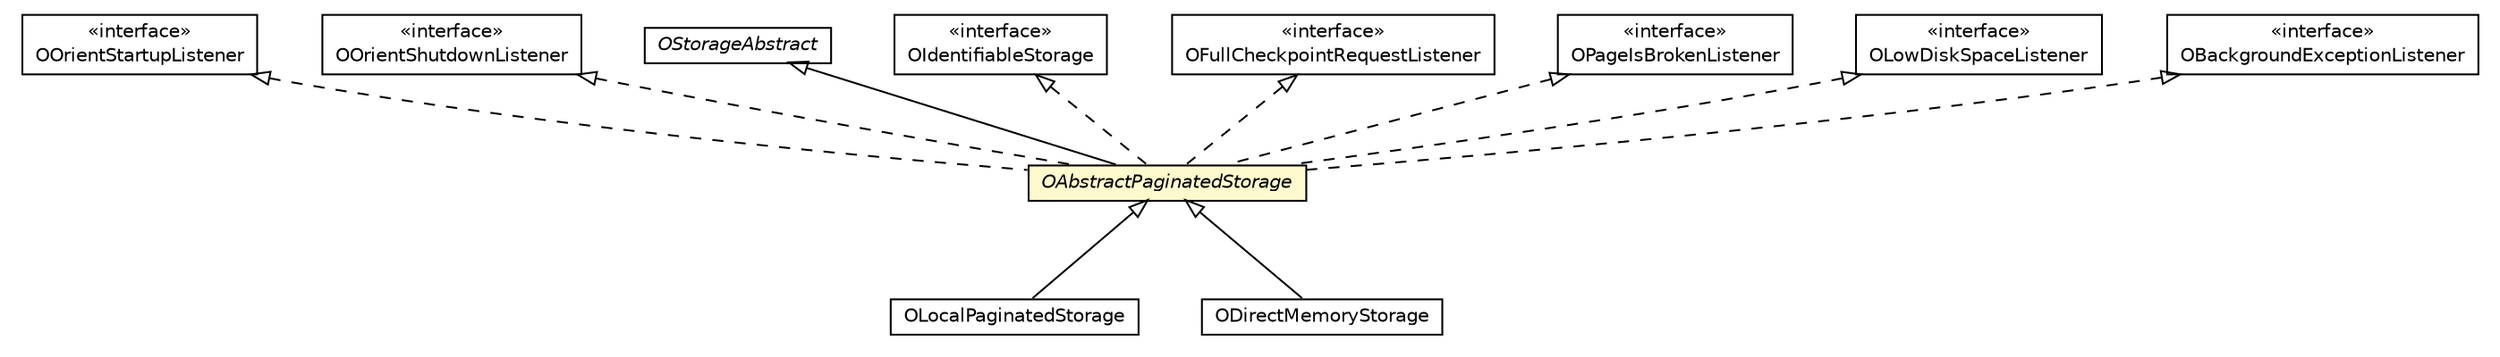 #!/usr/local/bin/dot
#
# Class diagram 
# Generated by UMLGraph version R5_6-24-gf6e263 (http://www.umlgraph.org/)
#

digraph G {
	edge [fontname="Helvetica",fontsize=10,labelfontname="Helvetica",labelfontsize=10];
	node [fontname="Helvetica",fontsize=10,shape=plaintext];
	nodesep=0.25;
	ranksep=0.5;
	// com.orientechnologies.orient.core.OOrientStartupListener
	c540799 [label=<<table title="com.orientechnologies.orient.core.OOrientStartupListener" border="0" cellborder="1" cellspacing="0" cellpadding="2" port="p" href="../../../OOrientStartupListener.html">
		<tr><td><table border="0" cellspacing="0" cellpadding="1">
<tr><td align="center" balign="center"> &#171;interface&#187; </td></tr>
<tr><td align="center" balign="center"> OOrientStartupListener </td></tr>
		</table></td></tr>
		</table>>, URL="../../../OOrientStartupListener.html", fontname="Helvetica", fontcolor="black", fontsize=10.0];
	// com.orientechnologies.orient.core.OOrientShutdownListener
	c540808 [label=<<table title="com.orientechnologies.orient.core.OOrientShutdownListener" border="0" cellborder="1" cellspacing="0" cellpadding="2" port="p" href="../../../OOrientShutdownListener.html">
		<tr><td><table border="0" cellspacing="0" cellpadding="1">
<tr><td align="center" balign="center"> &#171;interface&#187; </td></tr>
<tr><td align="center" balign="center"> OOrientShutdownListener </td></tr>
		</table></td></tr>
		</table>>, URL="../../../OOrientShutdownListener.html", fontname="Helvetica", fontcolor="black", fontsize=10.0];
	// com.orientechnologies.orient.core.storage.OStorageAbstract
	c541639 [label=<<table title="com.orientechnologies.orient.core.storage.OStorageAbstract" border="0" cellborder="1" cellspacing="0" cellpadding="2" port="p" href="../../OStorageAbstract.html">
		<tr><td><table border="0" cellspacing="0" cellpadding="1">
<tr><td align="center" balign="center"><font face="Helvetica-Oblique"> OStorageAbstract </font></td></tr>
		</table></td></tr>
		</table>>, URL="../../OStorageAbstract.html", fontname="Helvetica", fontcolor="black", fontsize=10.0];
	// com.orientechnologies.orient.core.storage.OIdentifiableStorage
	c541648 [label=<<table title="com.orientechnologies.orient.core.storage.OIdentifiableStorage" border="0" cellborder="1" cellspacing="0" cellpadding="2" port="p" href="../../OIdentifiableStorage.html">
		<tr><td><table border="0" cellspacing="0" cellpadding="1">
<tr><td align="center" balign="center"> &#171;interface&#187; </td></tr>
<tr><td align="center" balign="center"> OIdentifiableStorage </td></tr>
		</table></td></tr>
		</table>>, URL="../../OIdentifiableStorage.html", fontname="Helvetica", fontcolor="black", fontsize=10.0];
	// com.orientechnologies.orient.core.storage.impl.local.OFullCheckpointRequestListener
	c541651 [label=<<table title="com.orientechnologies.orient.core.storage.impl.local.OFullCheckpointRequestListener" border="0" cellborder="1" cellspacing="0" cellpadding="2" port="p" href="./OFullCheckpointRequestListener.html">
		<tr><td><table border="0" cellspacing="0" cellpadding="1">
<tr><td align="center" balign="center"> &#171;interface&#187; </td></tr>
<tr><td align="center" balign="center"> OFullCheckpointRequestListener </td></tr>
		</table></td></tr>
		</table>>, URL="./OFullCheckpointRequestListener.html", fontname="Helvetica", fontcolor="black", fontsize=10.0];
	// com.orientechnologies.orient.core.storage.impl.local.OPageIsBrokenListener
	c541654 [label=<<table title="com.orientechnologies.orient.core.storage.impl.local.OPageIsBrokenListener" border="0" cellborder="1" cellspacing="0" cellpadding="2" port="p" href="./OPageIsBrokenListener.html">
		<tr><td><table border="0" cellspacing="0" cellpadding="1">
<tr><td align="center" balign="center"> &#171;interface&#187; </td></tr>
<tr><td align="center" balign="center"> OPageIsBrokenListener </td></tr>
		</table></td></tr>
		</table>>, URL="./OPageIsBrokenListener.html", fontname="Helvetica", fontcolor="black", fontsize=10.0];
	// com.orientechnologies.orient.core.storage.impl.local.OAbstractPaginatedStorage
	c541657 [label=<<table title="com.orientechnologies.orient.core.storage.impl.local.OAbstractPaginatedStorage" border="0" cellborder="1" cellspacing="0" cellpadding="2" port="p" bgcolor="lemonChiffon" href="./OAbstractPaginatedStorage.html">
		<tr><td><table border="0" cellspacing="0" cellpadding="1">
<tr><td align="center" balign="center"><font face="Helvetica-Oblique"> OAbstractPaginatedStorage </font></td></tr>
		</table></td></tr>
		</table>>, URL="./OAbstractPaginatedStorage.html", fontname="Helvetica", fontcolor="black", fontsize=10.0];
	// com.orientechnologies.orient.core.storage.impl.local.OLowDiskSpaceListener
	c541660 [label=<<table title="com.orientechnologies.orient.core.storage.impl.local.OLowDiskSpaceListener" border="0" cellborder="1" cellspacing="0" cellpadding="2" port="p" href="./OLowDiskSpaceListener.html">
		<tr><td><table border="0" cellspacing="0" cellpadding="1">
<tr><td align="center" balign="center"> &#171;interface&#187; </td></tr>
<tr><td align="center" balign="center"> OLowDiskSpaceListener </td></tr>
		</table></td></tr>
		</table>>, URL="./OLowDiskSpaceListener.html", fontname="Helvetica", fontcolor="black", fontsize=10.0];
	// com.orientechnologies.orient.core.storage.impl.local.paginated.OLocalPaginatedStorage
	c541664 [label=<<table title="com.orientechnologies.orient.core.storage.impl.local.paginated.OLocalPaginatedStorage" border="0" cellborder="1" cellspacing="0" cellpadding="2" port="p" href="./paginated/OLocalPaginatedStorage.html">
		<tr><td><table border="0" cellspacing="0" cellpadding="1">
<tr><td align="center" balign="center"> OLocalPaginatedStorage </td></tr>
		</table></td></tr>
		</table>>, URL="./paginated/OLocalPaginatedStorage.html", fontname="Helvetica", fontcolor="black", fontsize=10.0];
	// com.orientechnologies.orient.core.storage.impl.memory.ODirectMemoryStorage
	c541743 [label=<<table title="com.orientechnologies.orient.core.storage.impl.memory.ODirectMemoryStorage" border="0" cellborder="1" cellspacing="0" cellpadding="2" port="p" href="../memory/ODirectMemoryStorage.html">
		<tr><td><table border="0" cellspacing="0" cellpadding="1">
<tr><td align="center" balign="center"> ODirectMemoryStorage </td></tr>
		</table></td></tr>
		</table>>, URL="../memory/ODirectMemoryStorage.html", fontname="Helvetica", fontcolor="black", fontsize=10.0];
	// com.orientechnologies.orient.core.storage.cache.local.OBackgroundExceptionListener
	c541759 [label=<<table title="com.orientechnologies.orient.core.storage.cache.local.OBackgroundExceptionListener" border="0" cellborder="1" cellspacing="0" cellpadding="2" port="p" href="../../cache/local/OBackgroundExceptionListener.html">
		<tr><td><table border="0" cellspacing="0" cellpadding="1">
<tr><td align="center" balign="center"> &#171;interface&#187; </td></tr>
<tr><td align="center" balign="center"> OBackgroundExceptionListener </td></tr>
		</table></td></tr>
		</table>>, URL="../../cache/local/OBackgroundExceptionListener.html", fontname="Helvetica", fontcolor="black", fontsize=10.0];
	//com.orientechnologies.orient.core.storage.impl.local.OAbstractPaginatedStorage extends com.orientechnologies.orient.core.storage.OStorageAbstract
	c541639:p -> c541657:p [dir=back,arrowtail=empty];
	//com.orientechnologies.orient.core.storage.impl.local.OAbstractPaginatedStorage implements com.orientechnologies.orient.core.storage.impl.local.OLowDiskSpaceListener
	c541660:p -> c541657:p [dir=back,arrowtail=empty,style=dashed];
	//com.orientechnologies.orient.core.storage.impl.local.OAbstractPaginatedStorage implements com.orientechnologies.orient.core.storage.impl.local.OFullCheckpointRequestListener
	c541651:p -> c541657:p [dir=back,arrowtail=empty,style=dashed];
	//com.orientechnologies.orient.core.storage.impl.local.OAbstractPaginatedStorage implements com.orientechnologies.orient.core.storage.OIdentifiableStorage
	c541648:p -> c541657:p [dir=back,arrowtail=empty,style=dashed];
	//com.orientechnologies.orient.core.storage.impl.local.OAbstractPaginatedStorage implements com.orientechnologies.orient.core.OOrientStartupListener
	c540799:p -> c541657:p [dir=back,arrowtail=empty,style=dashed];
	//com.orientechnologies.orient.core.storage.impl.local.OAbstractPaginatedStorage implements com.orientechnologies.orient.core.OOrientShutdownListener
	c540808:p -> c541657:p [dir=back,arrowtail=empty,style=dashed];
	//com.orientechnologies.orient.core.storage.impl.local.OAbstractPaginatedStorage implements com.orientechnologies.orient.core.storage.cache.local.OBackgroundExceptionListener
	c541759:p -> c541657:p [dir=back,arrowtail=empty,style=dashed];
	//com.orientechnologies.orient.core.storage.impl.local.OAbstractPaginatedStorage implements com.orientechnologies.orient.core.storage.impl.local.OPageIsBrokenListener
	c541654:p -> c541657:p [dir=back,arrowtail=empty,style=dashed];
	//com.orientechnologies.orient.core.storage.impl.local.paginated.OLocalPaginatedStorage extends com.orientechnologies.orient.core.storage.impl.local.OAbstractPaginatedStorage
	c541657:p -> c541664:p [dir=back,arrowtail=empty];
	//com.orientechnologies.orient.core.storage.impl.memory.ODirectMemoryStorage extends com.orientechnologies.orient.core.storage.impl.local.OAbstractPaginatedStorage
	c541657:p -> c541743:p [dir=back,arrowtail=empty];
}

